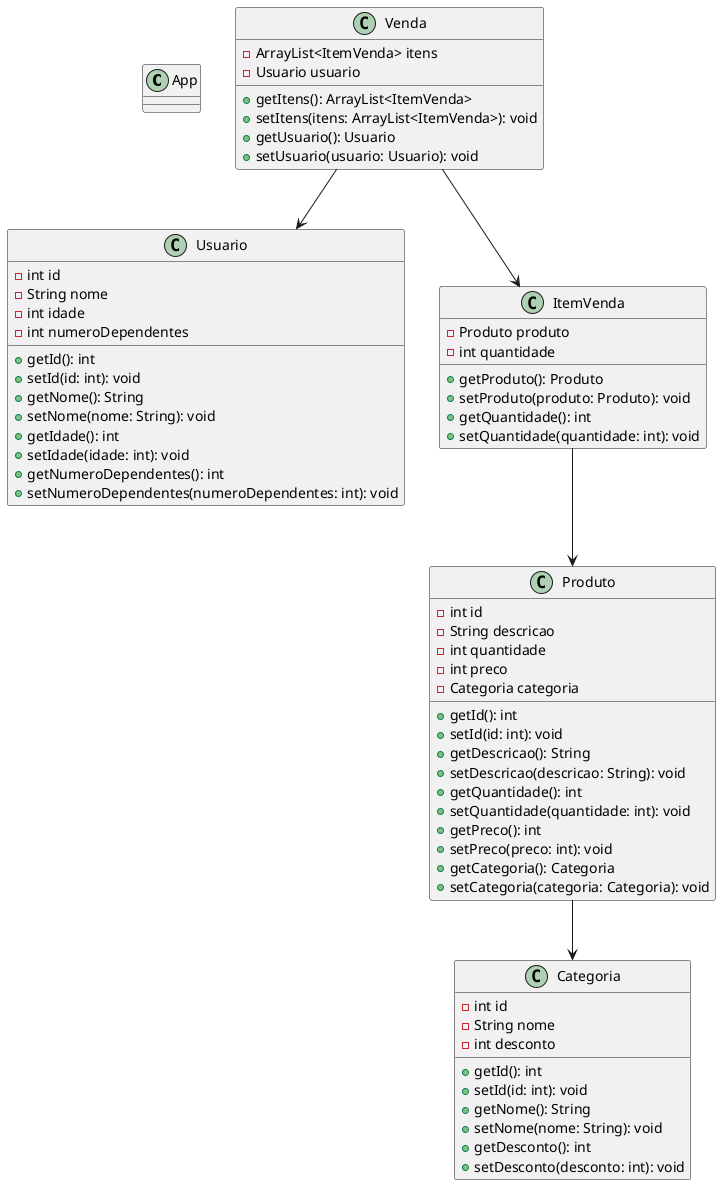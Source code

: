 @startuml digrama

class App {
}

class Venda {
    - ArrayList<ItemVenda> itens
    - Usuario usuario
    + getItens(): ArrayList<ItemVenda>
    + setItens(itens: ArrayList<ItemVenda>): void
    + getUsuario(): Usuario
    + setUsuario(usuario: Usuario): void
}

class Usuario {
    - int id
    - String nome
    - int idade
    - int numeroDependentes
    + getId(): int
    + setId(id: int): void
    + getNome(): String
    + setNome(nome: String): void
    + getIdade(): int
    + setIdade(idade: int): void
    + getNumeroDependentes(): int
    + setNumeroDependentes(numeroDependentes: int): void
}

class Categoria {
    - int id
    - String nome
    - int desconto
    + getId(): int
    + setId(id: int): void
    + getNome(): String
    + setNome(nome: String): void
    + getDesconto(): int
    + setDesconto(desconto: int): void
}

class Produto {
    - int id
    - String descricao
    - int quantidade
    - int preco
    - Categoria categoria
    + getId(): int
    + setId(id: int): void
    + getDescricao(): String
    + setDescricao(descricao: String): void
    + getQuantidade(): int
    + setQuantidade(quantidade: int): void
    + getPreco(): int
    + setPreco(preco: int): void
    + getCategoria(): Categoria
    + setCategoria(categoria: Categoria): void
}

class ItemVenda {
    - Produto produto
    - int quantidade
    + getProduto(): Produto
    + setProduto(produto: Produto): void
    + getQuantidade(): int
    + setQuantidade(quantidade: int): void
}

Venda --> Usuario
Venda --> ItemVenda
ItemVenda --> Produto
Produto --> Categoria

@enduml